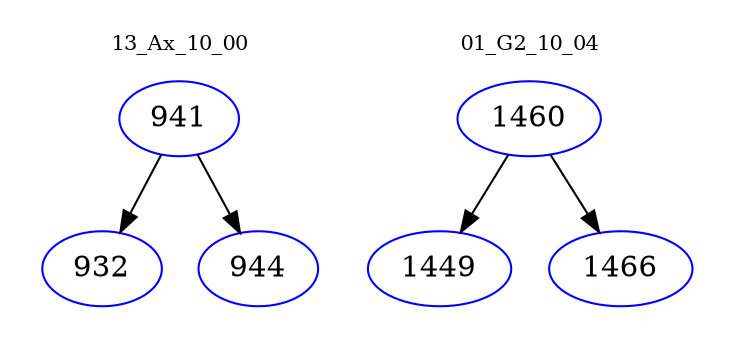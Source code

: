 digraph{
subgraph cluster_0 {
color = white
label = "13_Ax_10_00";
fontsize=10;
T0_941 [label="941", color="blue"]
T0_941 -> T0_932 [color="black"]
T0_932 [label="932", color="blue"]
T0_941 -> T0_944 [color="black"]
T0_944 [label="944", color="blue"]
}
subgraph cluster_1 {
color = white
label = "01_G2_10_04";
fontsize=10;
T1_1460 [label="1460", color="blue"]
T1_1460 -> T1_1449 [color="black"]
T1_1449 [label="1449", color="blue"]
T1_1460 -> T1_1466 [color="black"]
T1_1466 [label="1466", color="blue"]
}
}
